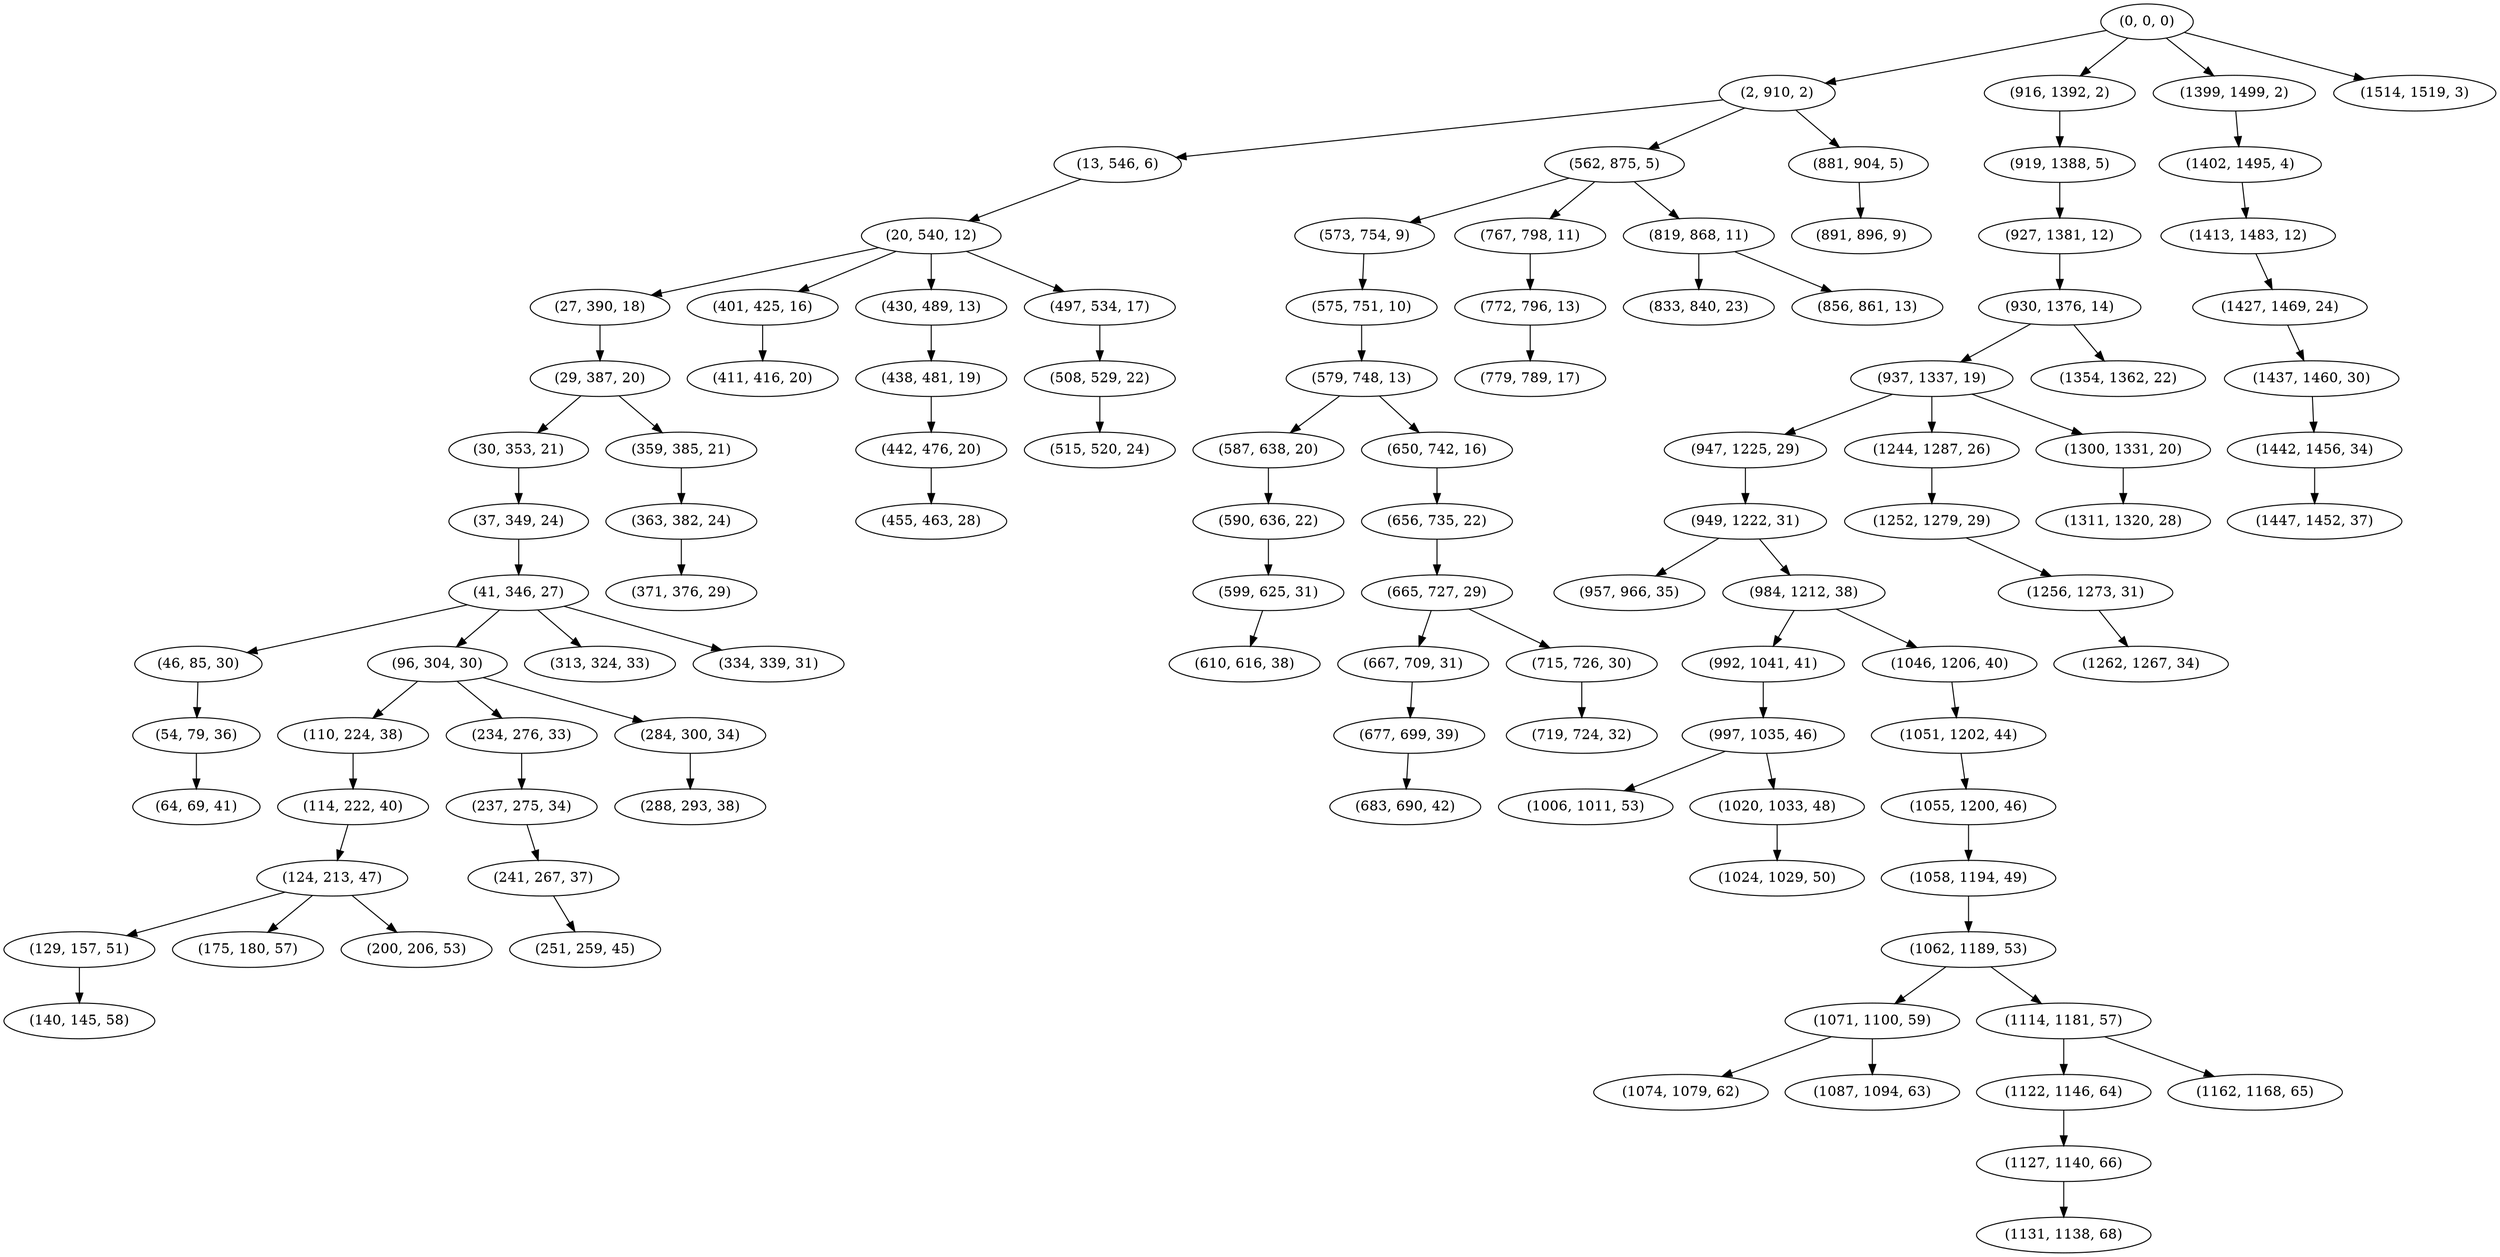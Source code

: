 digraph tree {
    "(0, 0, 0)";
    "(2, 910, 2)";
    "(13, 546, 6)";
    "(20, 540, 12)";
    "(27, 390, 18)";
    "(29, 387, 20)";
    "(30, 353, 21)";
    "(37, 349, 24)";
    "(41, 346, 27)";
    "(46, 85, 30)";
    "(54, 79, 36)";
    "(64, 69, 41)";
    "(96, 304, 30)";
    "(110, 224, 38)";
    "(114, 222, 40)";
    "(124, 213, 47)";
    "(129, 157, 51)";
    "(140, 145, 58)";
    "(175, 180, 57)";
    "(200, 206, 53)";
    "(234, 276, 33)";
    "(237, 275, 34)";
    "(241, 267, 37)";
    "(251, 259, 45)";
    "(284, 300, 34)";
    "(288, 293, 38)";
    "(313, 324, 33)";
    "(334, 339, 31)";
    "(359, 385, 21)";
    "(363, 382, 24)";
    "(371, 376, 29)";
    "(401, 425, 16)";
    "(411, 416, 20)";
    "(430, 489, 13)";
    "(438, 481, 19)";
    "(442, 476, 20)";
    "(455, 463, 28)";
    "(497, 534, 17)";
    "(508, 529, 22)";
    "(515, 520, 24)";
    "(562, 875, 5)";
    "(573, 754, 9)";
    "(575, 751, 10)";
    "(579, 748, 13)";
    "(587, 638, 20)";
    "(590, 636, 22)";
    "(599, 625, 31)";
    "(610, 616, 38)";
    "(650, 742, 16)";
    "(656, 735, 22)";
    "(665, 727, 29)";
    "(667, 709, 31)";
    "(677, 699, 39)";
    "(683, 690, 42)";
    "(715, 726, 30)";
    "(719, 724, 32)";
    "(767, 798, 11)";
    "(772, 796, 13)";
    "(779, 789, 17)";
    "(819, 868, 11)";
    "(833, 840, 23)";
    "(856, 861, 13)";
    "(881, 904, 5)";
    "(891, 896, 9)";
    "(916, 1392, 2)";
    "(919, 1388, 5)";
    "(927, 1381, 12)";
    "(930, 1376, 14)";
    "(937, 1337, 19)";
    "(947, 1225, 29)";
    "(949, 1222, 31)";
    "(957, 966, 35)";
    "(984, 1212, 38)";
    "(992, 1041, 41)";
    "(997, 1035, 46)";
    "(1006, 1011, 53)";
    "(1020, 1033, 48)";
    "(1024, 1029, 50)";
    "(1046, 1206, 40)";
    "(1051, 1202, 44)";
    "(1055, 1200, 46)";
    "(1058, 1194, 49)";
    "(1062, 1189, 53)";
    "(1071, 1100, 59)";
    "(1074, 1079, 62)";
    "(1087, 1094, 63)";
    "(1114, 1181, 57)";
    "(1122, 1146, 64)";
    "(1127, 1140, 66)";
    "(1131, 1138, 68)";
    "(1162, 1168, 65)";
    "(1244, 1287, 26)";
    "(1252, 1279, 29)";
    "(1256, 1273, 31)";
    "(1262, 1267, 34)";
    "(1300, 1331, 20)";
    "(1311, 1320, 28)";
    "(1354, 1362, 22)";
    "(1399, 1499, 2)";
    "(1402, 1495, 4)";
    "(1413, 1483, 12)";
    "(1427, 1469, 24)";
    "(1437, 1460, 30)";
    "(1442, 1456, 34)";
    "(1447, 1452, 37)";
    "(1514, 1519, 3)";
    "(0, 0, 0)" -> "(2, 910, 2)";
    "(0, 0, 0)" -> "(916, 1392, 2)";
    "(0, 0, 0)" -> "(1399, 1499, 2)";
    "(0, 0, 0)" -> "(1514, 1519, 3)";
    "(2, 910, 2)" -> "(13, 546, 6)";
    "(2, 910, 2)" -> "(562, 875, 5)";
    "(2, 910, 2)" -> "(881, 904, 5)";
    "(13, 546, 6)" -> "(20, 540, 12)";
    "(20, 540, 12)" -> "(27, 390, 18)";
    "(20, 540, 12)" -> "(401, 425, 16)";
    "(20, 540, 12)" -> "(430, 489, 13)";
    "(20, 540, 12)" -> "(497, 534, 17)";
    "(27, 390, 18)" -> "(29, 387, 20)";
    "(29, 387, 20)" -> "(30, 353, 21)";
    "(29, 387, 20)" -> "(359, 385, 21)";
    "(30, 353, 21)" -> "(37, 349, 24)";
    "(37, 349, 24)" -> "(41, 346, 27)";
    "(41, 346, 27)" -> "(46, 85, 30)";
    "(41, 346, 27)" -> "(96, 304, 30)";
    "(41, 346, 27)" -> "(313, 324, 33)";
    "(41, 346, 27)" -> "(334, 339, 31)";
    "(46, 85, 30)" -> "(54, 79, 36)";
    "(54, 79, 36)" -> "(64, 69, 41)";
    "(96, 304, 30)" -> "(110, 224, 38)";
    "(96, 304, 30)" -> "(234, 276, 33)";
    "(96, 304, 30)" -> "(284, 300, 34)";
    "(110, 224, 38)" -> "(114, 222, 40)";
    "(114, 222, 40)" -> "(124, 213, 47)";
    "(124, 213, 47)" -> "(129, 157, 51)";
    "(124, 213, 47)" -> "(175, 180, 57)";
    "(124, 213, 47)" -> "(200, 206, 53)";
    "(129, 157, 51)" -> "(140, 145, 58)";
    "(234, 276, 33)" -> "(237, 275, 34)";
    "(237, 275, 34)" -> "(241, 267, 37)";
    "(241, 267, 37)" -> "(251, 259, 45)";
    "(284, 300, 34)" -> "(288, 293, 38)";
    "(359, 385, 21)" -> "(363, 382, 24)";
    "(363, 382, 24)" -> "(371, 376, 29)";
    "(401, 425, 16)" -> "(411, 416, 20)";
    "(430, 489, 13)" -> "(438, 481, 19)";
    "(438, 481, 19)" -> "(442, 476, 20)";
    "(442, 476, 20)" -> "(455, 463, 28)";
    "(497, 534, 17)" -> "(508, 529, 22)";
    "(508, 529, 22)" -> "(515, 520, 24)";
    "(562, 875, 5)" -> "(573, 754, 9)";
    "(562, 875, 5)" -> "(767, 798, 11)";
    "(562, 875, 5)" -> "(819, 868, 11)";
    "(573, 754, 9)" -> "(575, 751, 10)";
    "(575, 751, 10)" -> "(579, 748, 13)";
    "(579, 748, 13)" -> "(587, 638, 20)";
    "(579, 748, 13)" -> "(650, 742, 16)";
    "(587, 638, 20)" -> "(590, 636, 22)";
    "(590, 636, 22)" -> "(599, 625, 31)";
    "(599, 625, 31)" -> "(610, 616, 38)";
    "(650, 742, 16)" -> "(656, 735, 22)";
    "(656, 735, 22)" -> "(665, 727, 29)";
    "(665, 727, 29)" -> "(667, 709, 31)";
    "(665, 727, 29)" -> "(715, 726, 30)";
    "(667, 709, 31)" -> "(677, 699, 39)";
    "(677, 699, 39)" -> "(683, 690, 42)";
    "(715, 726, 30)" -> "(719, 724, 32)";
    "(767, 798, 11)" -> "(772, 796, 13)";
    "(772, 796, 13)" -> "(779, 789, 17)";
    "(819, 868, 11)" -> "(833, 840, 23)";
    "(819, 868, 11)" -> "(856, 861, 13)";
    "(881, 904, 5)" -> "(891, 896, 9)";
    "(916, 1392, 2)" -> "(919, 1388, 5)";
    "(919, 1388, 5)" -> "(927, 1381, 12)";
    "(927, 1381, 12)" -> "(930, 1376, 14)";
    "(930, 1376, 14)" -> "(937, 1337, 19)";
    "(930, 1376, 14)" -> "(1354, 1362, 22)";
    "(937, 1337, 19)" -> "(947, 1225, 29)";
    "(937, 1337, 19)" -> "(1244, 1287, 26)";
    "(937, 1337, 19)" -> "(1300, 1331, 20)";
    "(947, 1225, 29)" -> "(949, 1222, 31)";
    "(949, 1222, 31)" -> "(957, 966, 35)";
    "(949, 1222, 31)" -> "(984, 1212, 38)";
    "(984, 1212, 38)" -> "(992, 1041, 41)";
    "(984, 1212, 38)" -> "(1046, 1206, 40)";
    "(992, 1041, 41)" -> "(997, 1035, 46)";
    "(997, 1035, 46)" -> "(1006, 1011, 53)";
    "(997, 1035, 46)" -> "(1020, 1033, 48)";
    "(1020, 1033, 48)" -> "(1024, 1029, 50)";
    "(1046, 1206, 40)" -> "(1051, 1202, 44)";
    "(1051, 1202, 44)" -> "(1055, 1200, 46)";
    "(1055, 1200, 46)" -> "(1058, 1194, 49)";
    "(1058, 1194, 49)" -> "(1062, 1189, 53)";
    "(1062, 1189, 53)" -> "(1071, 1100, 59)";
    "(1062, 1189, 53)" -> "(1114, 1181, 57)";
    "(1071, 1100, 59)" -> "(1074, 1079, 62)";
    "(1071, 1100, 59)" -> "(1087, 1094, 63)";
    "(1114, 1181, 57)" -> "(1122, 1146, 64)";
    "(1114, 1181, 57)" -> "(1162, 1168, 65)";
    "(1122, 1146, 64)" -> "(1127, 1140, 66)";
    "(1127, 1140, 66)" -> "(1131, 1138, 68)";
    "(1244, 1287, 26)" -> "(1252, 1279, 29)";
    "(1252, 1279, 29)" -> "(1256, 1273, 31)";
    "(1256, 1273, 31)" -> "(1262, 1267, 34)";
    "(1300, 1331, 20)" -> "(1311, 1320, 28)";
    "(1399, 1499, 2)" -> "(1402, 1495, 4)";
    "(1402, 1495, 4)" -> "(1413, 1483, 12)";
    "(1413, 1483, 12)" -> "(1427, 1469, 24)";
    "(1427, 1469, 24)" -> "(1437, 1460, 30)";
    "(1437, 1460, 30)" -> "(1442, 1456, 34)";
    "(1442, 1456, 34)" -> "(1447, 1452, 37)";
}
